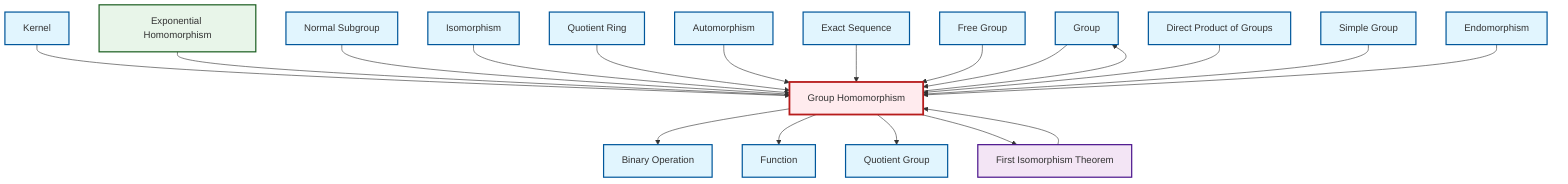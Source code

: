 graph TD
    classDef definition fill:#e1f5fe,stroke:#01579b,stroke-width:2px
    classDef theorem fill:#f3e5f5,stroke:#4a148c,stroke-width:2px
    classDef axiom fill:#fff3e0,stroke:#e65100,stroke-width:2px
    classDef example fill:#e8f5e9,stroke:#1b5e20,stroke-width:2px
    classDef current fill:#ffebee,stroke:#b71c1c,stroke-width:3px
    def-group["Group"]:::definition
    def-endomorphism["Endomorphism"]:::definition
    def-normal-subgroup["Normal Subgroup"]:::definition
    def-function["Function"]:::definition
    def-quotient-group["Quotient Group"]:::definition
    def-free-group["Free Group"]:::definition
    def-kernel["Kernel"]:::definition
    def-isomorphism["Isomorphism"]:::definition
    def-direct-product["Direct Product of Groups"]:::definition
    def-homomorphism["Group Homomorphism"]:::definition
    def-automorphism["Automorphism"]:::definition
    def-exact-sequence["Exact Sequence"]:::definition
    def-simple-group["Simple Group"]:::definition
    def-binary-operation["Binary Operation"]:::definition
    thm-first-isomorphism["First Isomorphism Theorem"]:::theorem
    ex-exponential-homomorphism["Exponential Homomorphism"]:::example
    def-quotient-ring["Quotient Ring"]:::definition
    def-kernel --> def-homomorphism
    thm-first-isomorphism --> def-homomorphism
    def-homomorphism --> def-binary-operation
    ex-exponential-homomorphism --> def-homomorphism
    def-normal-subgroup --> def-homomorphism
    def-isomorphism --> def-homomorphism
    def-quotient-ring --> def-homomorphism
    def-homomorphism --> def-group
    def-homomorphism --> def-function
    def-group --> def-homomorphism
    def-automorphism --> def-homomorphism
    def-exact-sequence --> def-homomorphism
    def-homomorphism --> def-quotient-group
    def-free-group --> def-homomorphism
    def-direct-product --> def-homomorphism
    def-simple-group --> def-homomorphism
    def-endomorphism --> def-homomorphism
    def-homomorphism --> thm-first-isomorphism
    class def-homomorphism current